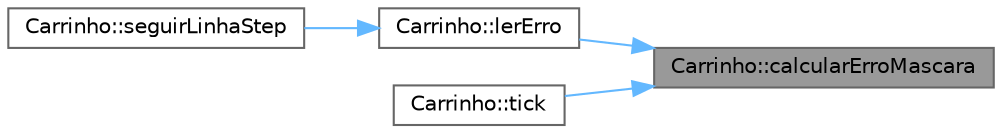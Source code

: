 digraph "Carrinho::calcularErroMascara"
{
 // LATEX_PDF_SIZE
  bgcolor="transparent";
  edge [fontname=Helvetica,fontsize=10,labelfontname=Helvetica,labelfontsize=10];
  node [fontname=Helvetica,fontsize=10,shape=box,height=0.2,width=0.4];
  rankdir="RL";
  Node1 [id="Node000001",label="Carrinho::calcularErroMascara",height=0.2,width=0.4,color="gray40", fillcolor="grey60", style="filled", fontcolor="black",tooltip="Converte uma máscara de 8 bits em erro usando a LUT."];
  Node1 -> Node2 [id="edge1_Node000001_Node000002",dir="back",color="steelblue1",style="solid",tooltip=" "];
  Node2 [id="Node000002",label="Carrinho::lerErro",height=0.2,width=0.4,color="grey40", fillcolor="white", style="filled",URL="$class_carrinho.html#ab5145ed05e1e0dc5358afe3d4476f507",tooltip="Lê a máscara e devolve o erro do seguidor."];
  Node2 -> Node3 [id="edge2_Node000002_Node000003",dir="back",color="steelblue1",style="solid",tooltip=" "];
  Node3 [id="Node000003",label="Carrinho::seguirLinhaStep",height=0.2,width=0.4,color="grey40", fillcolor="white", style="filled",URL="$class_carrinho.html#a2fb96cbcc307a363ed0a066605e92302",tooltip="Executa um passo de seguir linha independente da FSM."];
  Node1 -> Node4 [id="edge3_Node000001_Node000004",dir="back",color="steelblue1",style="solid",tooltip=" "];
  Node4 [id="Node000004",label="Carrinho::tick",height=0.2,width=0.4,color="grey40", fillcolor="white", style="filled",URL="$class_carrinho.html#ad588afed569887e8aa58e7f56f51316d",tooltip="Executa um ciclo completo de atualização."];
}
